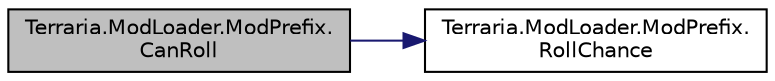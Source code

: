 digraph "Terraria.ModLoader.ModPrefix.CanRoll"
{
 // LATEX_PDF_SIZE
  edge [fontname="Helvetica",fontsize="10",labelfontname="Helvetica",labelfontsize="10"];
  node [fontname="Helvetica",fontsize="10",shape=record];
  rankdir="LR";
  Node1 [label="Terraria.ModLoader.ModPrefix.\lCanRoll",height=0.2,width=0.4,color="black", fillcolor="grey75", style="filled", fontcolor="black",tooltip="Returns if your ModPrefix can roll on the given item By default returns RollChance(item) > 0"];
  Node1 -> Node2 [color="midnightblue",fontsize="10",style="solid",fontname="Helvetica"];
  Node2 [label="Terraria.ModLoader.ModPrefix.\lRollChance",height=0.2,width=0.4,color="black", fillcolor="white", style="filled",URL="$class_terraria_1_1_mod_loader_1_1_mod_prefix.html#a81746b2b0f4ecf604ff2132f66c88764",tooltip="The roll chance of your prefix relative to a vanilla prefix, 1f by default."];
}
